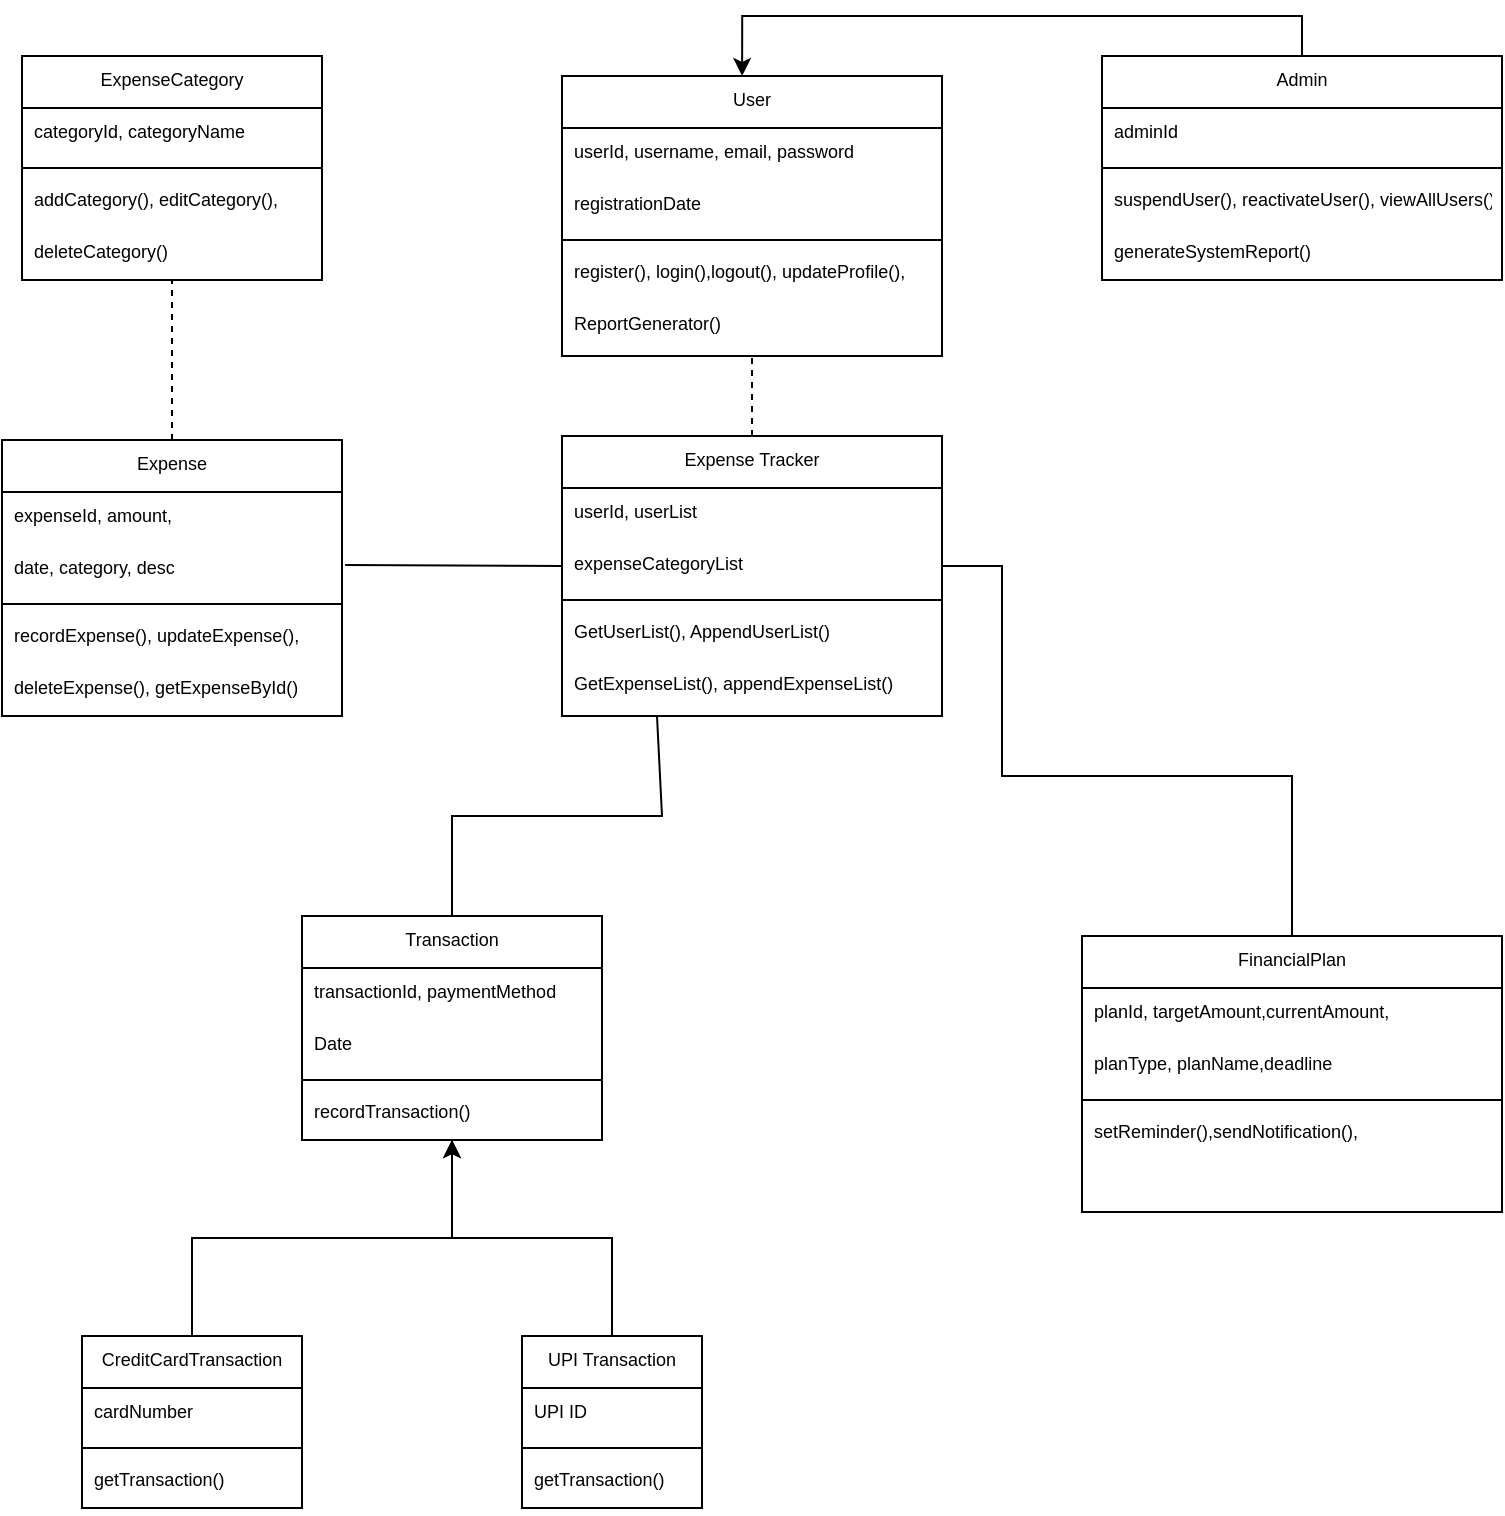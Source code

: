 <mxfile version="24.7.14">
  <diagram id="C5RBs43oDa-KdzZeNtuy" name="Page-1">
    <mxGraphModel dx="214" dy="123" grid="1" gridSize="10" guides="1" tooltips="1" connect="1" arrows="1" fold="1" page="1" pageScale="1" pageWidth="827" pageHeight="1169" math="0" shadow="0">
      <root>
        <mxCell id="WIyWlLk6GJQsqaUBKTNV-0" />
        <mxCell id="WIyWlLk6GJQsqaUBKTNV-1" parent="WIyWlLk6GJQsqaUBKTNV-0" />
        <mxCell id="OCV9bTOJfKCDQNKnnADA-19" style="edgeStyle=orthogonalEdgeStyle;rounded=0;orthogonalLoop=1;jettySize=auto;html=1;entryX=0.5;entryY=1;entryDx=0;entryDy=0;fontSize=9;" parent="WIyWlLk6GJQsqaUBKTNV-1" source="OCV9bTOJfKCDQNKnnADA-0" target="OCV9bTOJfKCDQNKnnADA-12" edge="1">
          <mxGeometry relative="1" as="geometry" />
        </mxCell>
        <mxCell id="OCV9bTOJfKCDQNKnnADA-0" value="CreditCardTransaction    " style="swimlane;fontStyle=0;align=center;verticalAlign=top;childLayout=stackLayout;horizontal=1;startSize=26;horizontalStack=0;resizeParent=1;resizeLast=0;collapsible=1;marginBottom=0;rounded=0;shadow=0;strokeWidth=1;fontSize=9;" parent="WIyWlLk6GJQsqaUBKTNV-1" vertex="1">
          <mxGeometry x="60" y="720" width="110" height="86" as="geometry">
            <mxRectangle x="130" y="380" width="160" height="26" as="alternateBounds" />
          </mxGeometry>
        </mxCell>
        <mxCell id="OCV9bTOJfKCDQNKnnADA-1" value="cardNumber                " style="text;align=left;verticalAlign=top;spacingLeft=4;spacingRight=4;overflow=hidden;rotatable=0;points=[[0,0.5],[1,0.5]];portConstraint=eastwest;fontSize=9;" parent="OCV9bTOJfKCDQNKnnADA-0" vertex="1">
          <mxGeometry y="26" width="110" height="26" as="geometry" />
        </mxCell>
        <mxCell id="OCV9bTOJfKCDQNKnnADA-3" value="" style="line;html=1;strokeWidth=1;align=left;verticalAlign=middle;spacingTop=-1;spacingLeft=3;spacingRight=3;rotatable=0;labelPosition=right;points=[];portConstraint=eastwest;fontSize=9;" parent="OCV9bTOJfKCDQNKnnADA-0" vertex="1">
          <mxGeometry y="52" width="110" height="8" as="geometry" />
        </mxCell>
        <mxCell id="OCV9bTOJfKCDQNKnnADA-4" value="getTransaction()&#xa;&#xa;" style="text;align=left;verticalAlign=top;spacingLeft=4;spacingRight=4;overflow=hidden;rotatable=0;points=[[0,0.5],[1,0.5]];portConstraint=eastwest;fontStyle=0;fontSize=9;" parent="OCV9bTOJfKCDQNKnnADA-0" vertex="1">
          <mxGeometry y="60" width="110" height="26" as="geometry" />
        </mxCell>
        <mxCell id="OCV9bTOJfKCDQNKnnADA-23" style="edgeStyle=orthogonalEdgeStyle;rounded=0;orthogonalLoop=1;jettySize=auto;html=1;entryX=0.5;entryY=1;entryDx=0;entryDy=0;fontSize=9;" parent="WIyWlLk6GJQsqaUBKTNV-1" source="OCV9bTOJfKCDQNKnnADA-6" target="OCV9bTOJfKCDQNKnnADA-12" edge="1">
          <mxGeometry relative="1" as="geometry" />
        </mxCell>
        <mxCell id="OCV9bTOJfKCDQNKnnADA-6" value="UPI Transaction" style="swimlane;fontStyle=0;align=center;verticalAlign=top;childLayout=stackLayout;horizontal=1;startSize=26;horizontalStack=0;resizeParent=1;resizeLast=0;collapsible=1;marginBottom=0;rounded=0;shadow=0;strokeWidth=1;fontSize=9;" parent="WIyWlLk6GJQsqaUBKTNV-1" vertex="1">
          <mxGeometry x="280" y="720" width="90" height="86" as="geometry">
            <mxRectangle x="130" y="380" width="160" height="26" as="alternateBounds" />
          </mxGeometry>
        </mxCell>
        <mxCell id="OCV9bTOJfKCDQNKnnADA-7" value="UPI ID" style="text;align=left;verticalAlign=top;spacingLeft=4;spacingRight=4;overflow=hidden;rotatable=0;points=[[0,0.5],[1,0.5]];portConstraint=eastwest;fontSize=9;" parent="OCV9bTOJfKCDQNKnnADA-6" vertex="1">
          <mxGeometry y="26" width="90" height="26" as="geometry" />
        </mxCell>
        <mxCell id="OCV9bTOJfKCDQNKnnADA-9" value="" style="line;html=1;strokeWidth=1;align=left;verticalAlign=middle;spacingTop=-1;spacingLeft=3;spacingRight=3;rotatable=0;labelPosition=right;points=[];portConstraint=eastwest;fontSize=9;" parent="OCV9bTOJfKCDQNKnnADA-6" vertex="1">
          <mxGeometry y="52" width="90" height="8" as="geometry" />
        </mxCell>
        <mxCell id="OCV9bTOJfKCDQNKnnADA-11" value="getTransaction()" style="text;align=left;verticalAlign=top;spacingLeft=4;spacingRight=4;overflow=hidden;rotatable=0;points=[[0,0.5],[1,0.5]];portConstraint=eastwest;fontSize=9;" parent="OCV9bTOJfKCDQNKnnADA-6" vertex="1">
          <mxGeometry y="60" width="90" height="26" as="geometry" />
        </mxCell>
        <mxCell id="OCV9bTOJfKCDQNKnnADA-12" value=" Transaction" style="swimlane;fontStyle=0;align=center;verticalAlign=top;childLayout=stackLayout;horizontal=1;startSize=26;horizontalStack=0;resizeParent=1;resizeLast=0;collapsible=1;marginBottom=0;rounded=0;shadow=0;strokeWidth=1;fontSize=9;" parent="WIyWlLk6GJQsqaUBKTNV-1" vertex="1">
          <mxGeometry x="170" y="510" width="150" height="112" as="geometry">
            <mxRectangle x="130" y="380" width="160" height="26" as="alternateBounds" />
          </mxGeometry>
        </mxCell>
        <mxCell id="OCV9bTOJfKCDQNKnnADA-13" value="transactionId, paymentMethod&#xa;&#xa;" style="text;align=left;verticalAlign=top;spacingLeft=4;spacingRight=4;overflow=hidden;rotatable=0;points=[[0,0.5],[1,0.5]];portConstraint=eastwest;fontSize=9;" parent="OCV9bTOJfKCDQNKnnADA-12" vertex="1">
          <mxGeometry y="26" width="150" height="26" as="geometry" />
        </mxCell>
        <mxCell id="OCV9bTOJfKCDQNKnnADA-14" value="Date" style="text;align=left;verticalAlign=top;spacingLeft=4;spacingRight=4;overflow=hidden;rotatable=0;points=[[0,0.5],[1,0.5]];portConstraint=eastwest;rounded=0;shadow=0;html=0;fontSize=9;" parent="OCV9bTOJfKCDQNKnnADA-12" vertex="1">
          <mxGeometry y="52" width="150" height="26" as="geometry" />
        </mxCell>
        <mxCell id="OCV9bTOJfKCDQNKnnADA-15" value="" style="line;html=1;strokeWidth=1;align=left;verticalAlign=middle;spacingTop=-1;spacingLeft=3;spacingRight=3;rotatable=0;labelPosition=right;points=[];portConstraint=eastwest;fontSize=9;" parent="OCV9bTOJfKCDQNKnnADA-12" vertex="1">
          <mxGeometry y="78" width="150" height="8" as="geometry" />
        </mxCell>
        <mxCell id="OCV9bTOJfKCDQNKnnADA-16" value="recordTransaction()" style="text;align=left;verticalAlign=top;spacingLeft=4;spacingRight=4;overflow=hidden;rotatable=0;points=[[0,0.5],[1,0.5]];portConstraint=eastwest;fontStyle=0;fontSize=9;" parent="OCV9bTOJfKCDQNKnnADA-12" vertex="1">
          <mxGeometry y="86" width="150" height="26" as="geometry" />
        </mxCell>
        <mxCell id="OCV9bTOJfKCDQNKnnADA-24" value="Expense Tracker" style="swimlane;fontStyle=0;align=center;verticalAlign=top;childLayout=stackLayout;horizontal=1;startSize=26;horizontalStack=0;resizeParent=1;resizeLast=0;collapsible=1;marginBottom=0;rounded=0;shadow=0;strokeWidth=1;fontSize=9;" parent="WIyWlLk6GJQsqaUBKTNV-1" vertex="1">
          <mxGeometry x="300" y="270" width="190" height="140" as="geometry">
            <mxRectangle x="130" y="380" width="160" height="26" as="alternateBounds" />
          </mxGeometry>
        </mxCell>
        <mxCell id="OCV9bTOJfKCDQNKnnADA-25" value="userId, userList" style="text;align=left;verticalAlign=top;spacingLeft=4;spacingRight=4;overflow=hidden;rotatable=0;points=[[0,0.5],[1,0.5]];portConstraint=eastwest;fontSize=9;" parent="OCV9bTOJfKCDQNKnnADA-24" vertex="1">
          <mxGeometry y="26" width="190" height="26" as="geometry" />
        </mxCell>
        <mxCell id="OCV9bTOJfKCDQNKnnADA-26" value="expenseCategoryList" style="text;align=left;verticalAlign=top;spacingLeft=4;spacingRight=4;overflow=hidden;rotatable=0;points=[[0,0.5],[1,0.5]];portConstraint=eastwest;rounded=0;shadow=0;html=0;fontSize=9;" parent="OCV9bTOJfKCDQNKnnADA-24" vertex="1">
          <mxGeometry y="52" width="190" height="26" as="geometry" />
        </mxCell>
        <mxCell id="OCV9bTOJfKCDQNKnnADA-27" value="" style="line;html=1;strokeWidth=1;align=left;verticalAlign=middle;spacingTop=-1;spacingLeft=3;spacingRight=3;rotatable=0;labelPosition=right;points=[];portConstraint=eastwest;fontSize=9;" parent="OCV9bTOJfKCDQNKnnADA-24" vertex="1">
          <mxGeometry y="78" width="190" height="8" as="geometry" />
        </mxCell>
        <mxCell id="OCV9bTOJfKCDQNKnnADA-28" value="GetUserList(), AppendUserList()" style="text;align=left;verticalAlign=top;spacingLeft=4;spacingRight=4;overflow=hidden;rotatable=0;points=[[0,0.5],[1,0.5]];portConstraint=eastwest;fontStyle=0;fontSize=9;" parent="OCV9bTOJfKCDQNKnnADA-24" vertex="1">
          <mxGeometry y="86" width="190" height="26" as="geometry" />
        </mxCell>
        <mxCell id="OCV9bTOJfKCDQNKnnADA-29" value="GetExpenseList(), appendExpenseList()" style="text;align=left;verticalAlign=top;spacingLeft=4;spacingRight=4;overflow=hidden;rotatable=0;points=[[0,0.5],[1,0.5]];portConstraint=eastwest;fontSize=9;" parent="OCV9bTOJfKCDQNKnnADA-24" vertex="1">
          <mxGeometry y="112" width="190" height="26" as="geometry" />
        </mxCell>
        <mxCell id="OCV9bTOJfKCDQNKnnADA-30" value="Admin&#xa;" style="swimlane;fontStyle=0;align=center;verticalAlign=top;childLayout=stackLayout;horizontal=1;startSize=26;horizontalStack=0;resizeParent=1;resizeLast=0;collapsible=1;marginBottom=0;rounded=0;shadow=0;strokeWidth=1;fontSize=9;" parent="WIyWlLk6GJQsqaUBKTNV-1" vertex="1">
          <mxGeometry x="570" y="80" width="200" height="112" as="geometry">
            <mxRectangle x="130" y="380" width="160" height="26" as="alternateBounds" />
          </mxGeometry>
        </mxCell>
        <mxCell id="OCV9bTOJfKCDQNKnnADA-31" value="adminId                   " style="text;align=left;verticalAlign=top;spacingLeft=4;spacingRight=4;overflow=hidden;rotatable=0;points=[[0,0.5],[1,0.5]];portConstraint=eastwest;fontSize=9;" parent="OCV9bTOJfKCDQNKnnADA-30" vertex="1">
          <mxGeometry y="26" width="200" height="26" as="geometry" />
        </mxCell>
        <mxCell id="OCV9bTOJfKCDQNKnnADA-33" value="" style="line;html=1;strokeWidth=1;align=left;verticalAlign=middle;spacingTop=-1;spacingLeft=3;spacingRight=3;rotatable=0;labelPosition=right;points=[];portConstraint=eastwest;fontSize=9;" parent="OCV9bTOJfKCDQNKnnADA-30" vertex="1">
          <mxGeometry y="52" width="200" height="8" as="geometry" />
        </mxCell>
        <mxCell id="OCV9bTOJfKCDQNKnnADA-34" value="suspendUser(), reactivateUser(), viewAllUsers()" style="text;align=left;verticalAlign=top;spacingLeft=4;spacingRight=4;overflow=hidden;rotatable=0;points=[[0,0.5],[1,0.5]];portConstraint=eastwest;fontStyle=0;fontSize=9;" parent="OCV9bTOJfKCDQNKnnADA-30" vertex="1">
          <mxGeometry y="60" width="200" height="26" as="geometry" />
        </mxCell>
        <mxCell id="OCV9bTOJfKCDQNKnnADA-35" value="generateSystemReport() " style="text;align=left;verticalAlign=top;spacingLeft=4;spacingRight=4;overflow=hidden;rotatable=0;points=[[0,0.5],[1,0.5]];portConstraint=eastwest;fontSize=9;" parent="OCV9bTOJfKCDQNKnnADA-30" vertex="1">
          <mxGeometry y="86" width="200" height="26" as="geometry" />
        </mxCell>
        <mxCell id="OCV9bTOJfKCDQNKnnADA-36" value="ExpenseCategory" style="swimlane;fontStyle=0;align=center;verticalAlign=top;childLayout=stackLayout;horizontal=1;startSize=26;horizontalStack=0;resizeParent=1;resizeLast=0;collapsible=1;marginBottom=0;rounded=0;shadow=0;strokeWidth=1;fontSize=9;" parent="WIyWlLk6GJQsqaUBKTNV-1" vertex="1">
          <mxGeometry x="30" y="80" width="150" height="112" as="geometry">
            <mxRectangle x="130" y="380" width="160" height="26" as="alternateBounds" />
          </mxGeometry>
        </mxCell>
        <mxCell id="OCV9bTOJfKCDQNKnnADA-37" value="categoryId, categoryName" style="text;align=left;verticalAlign=top;spacingLeft=4;spacingRight=4;overflow=hidden;rotatable=0;points=[[0,0.5],[1,0.5]];portConstraint=eastwest;fontSize=9;" parent="OCV9bTOJfKCDQNKnnADA-36" vertex="1">
          <mxGeometry y="26" width="150" height="26" as="geometry" />
        </mxCell>
        <mxCell id="OCV9bTOJfKCDQNKnnADA-39" value="" style="line;html=1;strokeWidth=1;align=left;verticalAlign=middle;spacingTop=-1;spacingLeft=3;spacingRight=3;rotatable=0;labelPosition=right;points=[];portConstraint=eastwest;fontSize=9;" parent="OCV9bTOJfKCDQNKnnADA-36" vertex="1">
          <mxGeometry y="52" width="150" height="8" as="geometry" />
        </mxCell>
        <mxCell id="OCV9bTOJfKCDQNKnnADA-40" value="addCategory(), editCategory()," style="text;align=left;verticalAlign=top;spacingLeft=4;spacingRight=4;overflow=hidden;rotatable=0;points=[[0,0.5],[1,0.5]];portConstraint=eastwest;fontStyle=0;fontSize=9;" parent="OCV9bTOJfKCDQNKnnADA-36" vertex="1">
          <mxGeometry y="60" width="150" height="26" as="geometry" />
        </mxCell>
        <mxCell id="OCV9bTOJfKCDQNKnnADA-41" value="deleteCategory()" style="text;align=left;verticalAlign=top;spacingLeft=4;spacingRight=4;overflow=hidden;rotatable=0;points=[[0,0.5],[1,0.5]];portConstraint=eastwest;fontSize=9;" parent="OCV9bTOJfKCDQNKnnADA-36" vertex="1">
          <mxGeometry y="86" width="150" height="26" as="geometry" />
        </mxCell>
        <mxCell id="OCV9bTOJfKCDQNKnnADA-42" value="Expense            " style="swimlane;fontStyle=0;align=center;verticalAlign=top;childLayout=stackLayout;horizontal=1;startSize=26;horizontalStack=0;resizeParent=1;resizeLast=0;collapsible=1;marginBottom=0;rounded=0;shadow=0;strokeWidth=1;fontSize=9;" parent="WIyWlLk6GJQsqaUBKTNV-1" vertex="1">
          <mxGeometry x="20" y="272" width="170" height="138" as="geometry">
            <mxRectangle x="130" y="380" width="160" height="26" as="alternateBounds" />
          </mxGeometry>
        </mxCell>
        <mxCell id="OCV9bTOJfKCDQNKnnADA-43" value="expenseId, amount," style="text;align=left;verticalAlign=top;spacingLeft=4;spacingRight=4;overflow=hidden;rotatable=0;points=[[0,0.5],[1,0.5]];portConstraint=eastwest;fontSize=9;" parent="OCV9bTOJfKCDQNKnnADA-42" vertex="1">
          <mxGeometry y="26" width="170" height="26" as="geometry" />
        </mxCell>
        <mxCell id="OCV9bTOJfKCDQNKnnADA-44" value="date, category, desc" style="text;align=left;verticalAlign=top;spacingLeft=4;spacingRight=4;overflow=hidden;rotatable=0;points=[[0,0.5],[1,0.5]];portConstraint=eastwest;rounded=0;shadow=0;html=0;fontSize=9;" parent="OCV9bTOJfKCDQNKnnADA-42" vertex="1">
          <mxGeometry y="52" width="170" height="26" as="geometry" />
        </mxCell>
        <mxCell id="OCV9bTOJfKCDQNKnnADA-45" value="" style="line;html=1;strokeWidth=1;align=left;verticalAlign=middle;spacingTop=-1;spacingLeft=3;spacingRight=3;rotatable=0;labelPosition=right;points=[];portConstraint=eastwest;fontSize=9;" parent="OCV9bTOJfKCDQNKnnADA-42" vertex="1">
          <mxGeometry y="78" width="170" height="8" as="geometry" />
        </mxCell>
        <mxCell id="OCV9bTOJfKCDQNKnnADA-46" value="recordExpense(), updateExpense()," style="text;align=left;verticalAlign=top;spacingLeft=4;spacingRight=4;overflow=hidden;rotatable=0;points=[[0,0.5],[1,0.5]];portConstraint=eastwest;fontStyle=0;fontSize=9;" parent="OCV9bTOJfKCDQNKnnADA-42" vertex="1">
          <mxGeometry y="86" width="170" height="26" as="geometry" />
        </mxCell>
        <mxCell id="OCV9bTOJfKCDQNKnnADA-47" value="deleteExpense(), getExpenseById()" style="text;align=left;verticalAlign=top;spacingLeft=4;spacingRight=4;overflow=hidden;rotatable=0;points=[[0,0.5],[1,0.5]];portConstraint=eastwest;fontSize=9;" parent="OCV9bTOJfKCDQNKnnADA-42" vertex="1">
          <mxGeometry y="112" width="170" height="26" as="geometry" />
        </mxCell>
        <mxCell id="OCV9bTOJfKCDQNKnnADA-50" style="edgeStyle=orthogonalEdgeStyle;rounded=0;orthogonalLoop=1;jettySize=auto;html=1;exitX=0.5;exitY=0;exitDx=0;exitDy=0;entryX=0.474;entryY=0;entryDx=0;entryDy=0;entryPerimeter=0;" parent="WIyWlLk6GJQsqaUBKTNV-1" source="OCV9bTOJfKCDQNKnnADA-30" target="77mKdDqUYJa5O5k3lbw4-0" edge="1">
          <mxGeometry relative="1" as="geometry" />
        </mxCell>
        <mxCell id="OCV9bTOJfKCDQNKnnADA-51" value="" style="endArrow=none;dashed=1;html=1;rounded=0;entryX=0.5;entryY=1;entryDx=0;entryDy=0;exitX=0.5;exitY=0;exitDx=0;exitDy=0;" parent="WIyWlLk6GJQsqaUBKTNV-1" source="OCV9bTOJfKCDQNKnnADA-42" target="OCV9bTOJfKCDQNKnnADA-36" edge="1">
          <mxGeometry width="50" height="50" relative="1" as="geometry">
            <mxPoint x="330" y="260" as="sourcePoint" />
            <mxPoint x="380" y="210" as="targetPoint" />
          </mxGeometry>
        </mxCell>
        <mxCell id="OCV9bTOJfKCDQNKnnADA-62" value="" style="endArrow=none;html=1;rounded=0;exitX=1;exitY=0.5;exitDx=0;exitDy=0;" parent="WIyWlLk6GJQsqaUBKTNV-1" source="OCV9bTOJfKCDQNKnnADA-26" target="OCV9bTOJfKCDQNKnnADA-64" edge="1">
          <mxGeometry width="50" height="50" relative="1" as="geometry">
            <mxPoint x="440" y="400" as="sourcePoint" />
            <mxPoint x="490" y="350" as="targetPoint" />
            <Array as="points">
              <mxPoint x="520" y="335" />
              <mxPoint x="520" y="440" />
              <mxPoint x="665" y="440" />
            </Array>
          </mxGeometry>
        </mxCell>
        <mxCell id="OCV9bTOJfKCDQNKnnADA-63" value="" style="endArrow=none;html=1;rounded=0;entryX=0;entryY=0.5;entryDx=0;entryDy=0;exitX=1.009;exitY=0.405;exitDx=0;exitDy=0;exitPerimeter=0;" parent="WIyWlLk6GJQsqaUBKTNV-1" source="OCV9bTOJfKCDQNKnnADA-44" target="OCV9bTOJfKCDQNKnnADA-26" edge="1">
          <mxGeometry width="50" height="50" relative="1" as="geometry">
            <mxPoint x="200" y="380" as="sourcePoint" />
            <mxPoint x="300" y="386" as="targetPoint" />
          </mxGeometry>
        </mxCell>
        <mxCell id="OCV9bTOJfKCDQNKnnADA-64" value=" FinancialPlan " style="swimlane;fontStyle=0;align=center;verticalAlign=top;childLayout=stackLayout;horizontal=1;startSize=26;horizontalStack=0;resizeParent=1;resizeLast=0;collapsible=1;marginBottom=0;rounded=0;shadow=0;strokeWidth=1;fontSize=9;" parent="WIyWlLk6GJQsqaUBKTNV-1" vertex="1">
          <mxGeometry x="560" y="520" width="210" height="138" as="geometry">
            <mxRectangle x="130" y="380" width="160" height="26" as="alternateBounds" />
          </mxGeometry>
        </mxCell>
        <mxCell id="OCV9bTOJfKCDQNKnnADA-65" value=" planId, targetAmount,currentAmount, &#xa;" style="text;align=left;verticalAlign=top;spacingLeft=4;spacingRight=4;overflow=hidden;rotatable=0;points=[[0,0.5],[1,0.5]];portConstraint=eastwest;fontSize=9;" parent="OCV9bTOJfKCDQNKnnADA-64" vertex="1">
          <mxGeometry y="26" width="210" height="26" as="geometry" />
        </mxCell>
        <mxCell id="OCV9bTOJfKCDQNKnnADA-69" value="planType, planName,deadline" style="text;align=left;verticalAlign=top;spacingLeft=4;spacingRight=4;overflow=hidden;rotatable=0;points=[[0,0.5],[1,0.5]];portConstraint=eastwest;fontSize=9;" parent="OCV9bTOJfKCDQNKnnADA-64" vertex="1">
          <mxGeometry y="52" width="210" height="26" as="geometry" />
        </mxCell>
        <mxCell id="OCV9bTOJfKCDQNKnnADA-66" value="" style="line;html=1;strokeWidth=1;align=left;verticalAlign=middle;spacingTop=-1;spacingLeft=3;spacingRight=3;rotatable=0;labelPosition=right;points=[];portConstraint=eastwest;fontSize=9;" parent="OCV9bTOJfKCDQNKnnADA-64" vertex="1">
          <mxGeometry y="78" width="210" height="8" as="geometry" />
        </mxCell>
        <mxCell id="OCV9bTOJfKCDQNKnnADA-67" value="setReminder(),sendNotification()," style="text;align=left;verticalAlign=top;spacingLeft=4;spacingRight=4;overflow=hidden;rotatable=0;points=[[0,0.5],[1,0.5]];portConstraint=eastwest;fontStyle=0;fontSize=9;" parent="OCV9bTOJfKCDQNKnnADA-64" vertex="1">
          <mxGeometry y="86" width="210" height="26" as="geometry" />
        </mxCell>
        <mxCell id="OCV9bTOJfKCDQNKnnADA-79" value="" style="endArrow=none;html=1;rounded=0;entryX=0.25;entryY=1;entryDx=0;entryDy=0;exitX=0.5;exitY=0;exitDx=0;exitDy=0;" parent="WIyWlLk6GJQsqaUBKTNV-1" source="OCV9bTOJfKCDQNKnnADA-12" target="OCV9bTOJfKCDQNKnnADA-24" edge="1">
          <mxGeometry width="50" height="50" relative="1" as="geometry">
            <mxPoint x="70" y="550" as="sourcePoint" />
            <mxPoint x="120" y="500" as="targetPoint" />
            <Array as="points">
              <mxPoint x="245" y="460" />
              <mxPoint x="350" y="460" />
            </Array>
          </mxGeometry>
        </mxCell>
        <mxCell id="77mKdDqUYJa5O5k3lbw4-0" value=" User " style="swimlane;fontStyle=0;align=center;verticalAlign=top;childLayout=stackLayout;horizontal=1;startSize=26;horizontalStack=0;resizeParent=1;resizeLast=0;collapsible=1;marginBottom=0;rounded=0;shadow=0;strokeWidth=1;fontSize=9;" vertex="1" parent="WIyWlLk6GJQsqaUBKTNV-1">
          <mxGeometry x="300" y="90" width="190" height="140" as="geometry">
            <mxRectangle x="130" y="380" width="160" height="26" as="alternateBounds" />
          </mxGeometry>
        </mxCell>
        <mxCell id="77mKdDqUYJa5O5k3lbw4-1" value="userId, username, email, password" style="text;align=left;verticalAlign=top;spacingLeft=4;spacingRight=4;overflow=hidden;rotatable=0;points=[[0,0.5],[1,0.5]];portConstraint=eastwest;fontSize=9;" vertex="1" parent="77mKdDqUYJa5O5k3lbw4-0">
          <mxGeometry y="26" width="190" height="26" as="geometry" />
        </mxCell>
        <mxCell id="77mKdDqUYJa5O5k3lbw4-2" value="registrationDate                  " style="text;align=left;verticalAlign=top;spacingLeft=4;spacingRight=4;overflow=hidden;rotatable=0;points=[[0,0.5],[1,0.5]];portConstraint=eastwest;rounded=0;shadow=0;html=0;fontSize=9;" vertex="1" parent="77mKdDqUYJa5O5k3lbw4-0">
          <mxGeometry y="52" width="190" height="26" as="geometry" />
        </mxCell>
        <mxCell id="77mKdDqUYJa5O5k3lbw4-3" value="" style="line;html=1;strokeWidth=1;align=left;verticalAlign=middle;spacingTop=-1;spacingLeft=3;spacingRight=3;rotatable=0;labelPosition=right;points=[];portConstraint=eastwest;fontSize=9;" vertex="1" parent="77mKdDqUYJa5O5k3lbw4-0">
          <mxGeometry y="78" width="190" height="8" as="geometry" />
        </mxCell>
        <mxCell id="77mKdDqUYJa5O5k3lbw4-4" value="register(), login(),logout(), updateProfile()," style="text;align=left;verticalAlign=top;spacingLeft=4;spacingRight=4;overflow=hidden;rotatable=0;points=[[0,0.5],[1,0.5]];portConstraint=eastwest;fontStyle=0;fontSize=9;" vertex="1" parent="77mKdDqUYJa5O5k3lbw4-0">
          <mxGeometry y="86" width="190" height="26" as="geometry" />
        </mxCell>
        <mxCell id="77mKdDqUYJa5O5k3lbw4-5" value="ReportGenerator()" style="text;align=left;verticalAlign=top;spacingLeft=4;spacingRight=4;overflow=hidden;rotatable=0;points=[[0,0.5],[1,0.5]];portConstraint=eastwest;fontSize=9;" vertex="1" parent="77mKdDqUYJa5O5k3lbw4-0">
          <mxGeometry y="112" width="190" height="26" as="geometry" />
        </mxCell>
        <mxCell id="77mKdDqUYJa5O5k3lbw4-6" value="" style="endArrow=none;dashed=1;html=1;rounded=0;entryX=0.5;entryY=1;entryDx=0;entryDy=0;exitX=0.5;exitY=0;exitDx=0;exitDy=0;" edge="1" parent="WIyWlLk6GJQsqaUBKTNV-1" source="OCV9bTOJfKCDQNKnnADA-24" target="77mKdDqUYJa5O5k3lbw4-0">
          <mxGeometry width="50" height="50" relative="1" as="geometry">
            <mxPoint x="115" y="282" as="sourcePoint" />
            <mxPoint x="115" y="202" as="targetPoint" />
          </mxGeometry>
        </mxCell>
      </root>
    </mxGraphModel>
  </diagram>
</mxfile>

